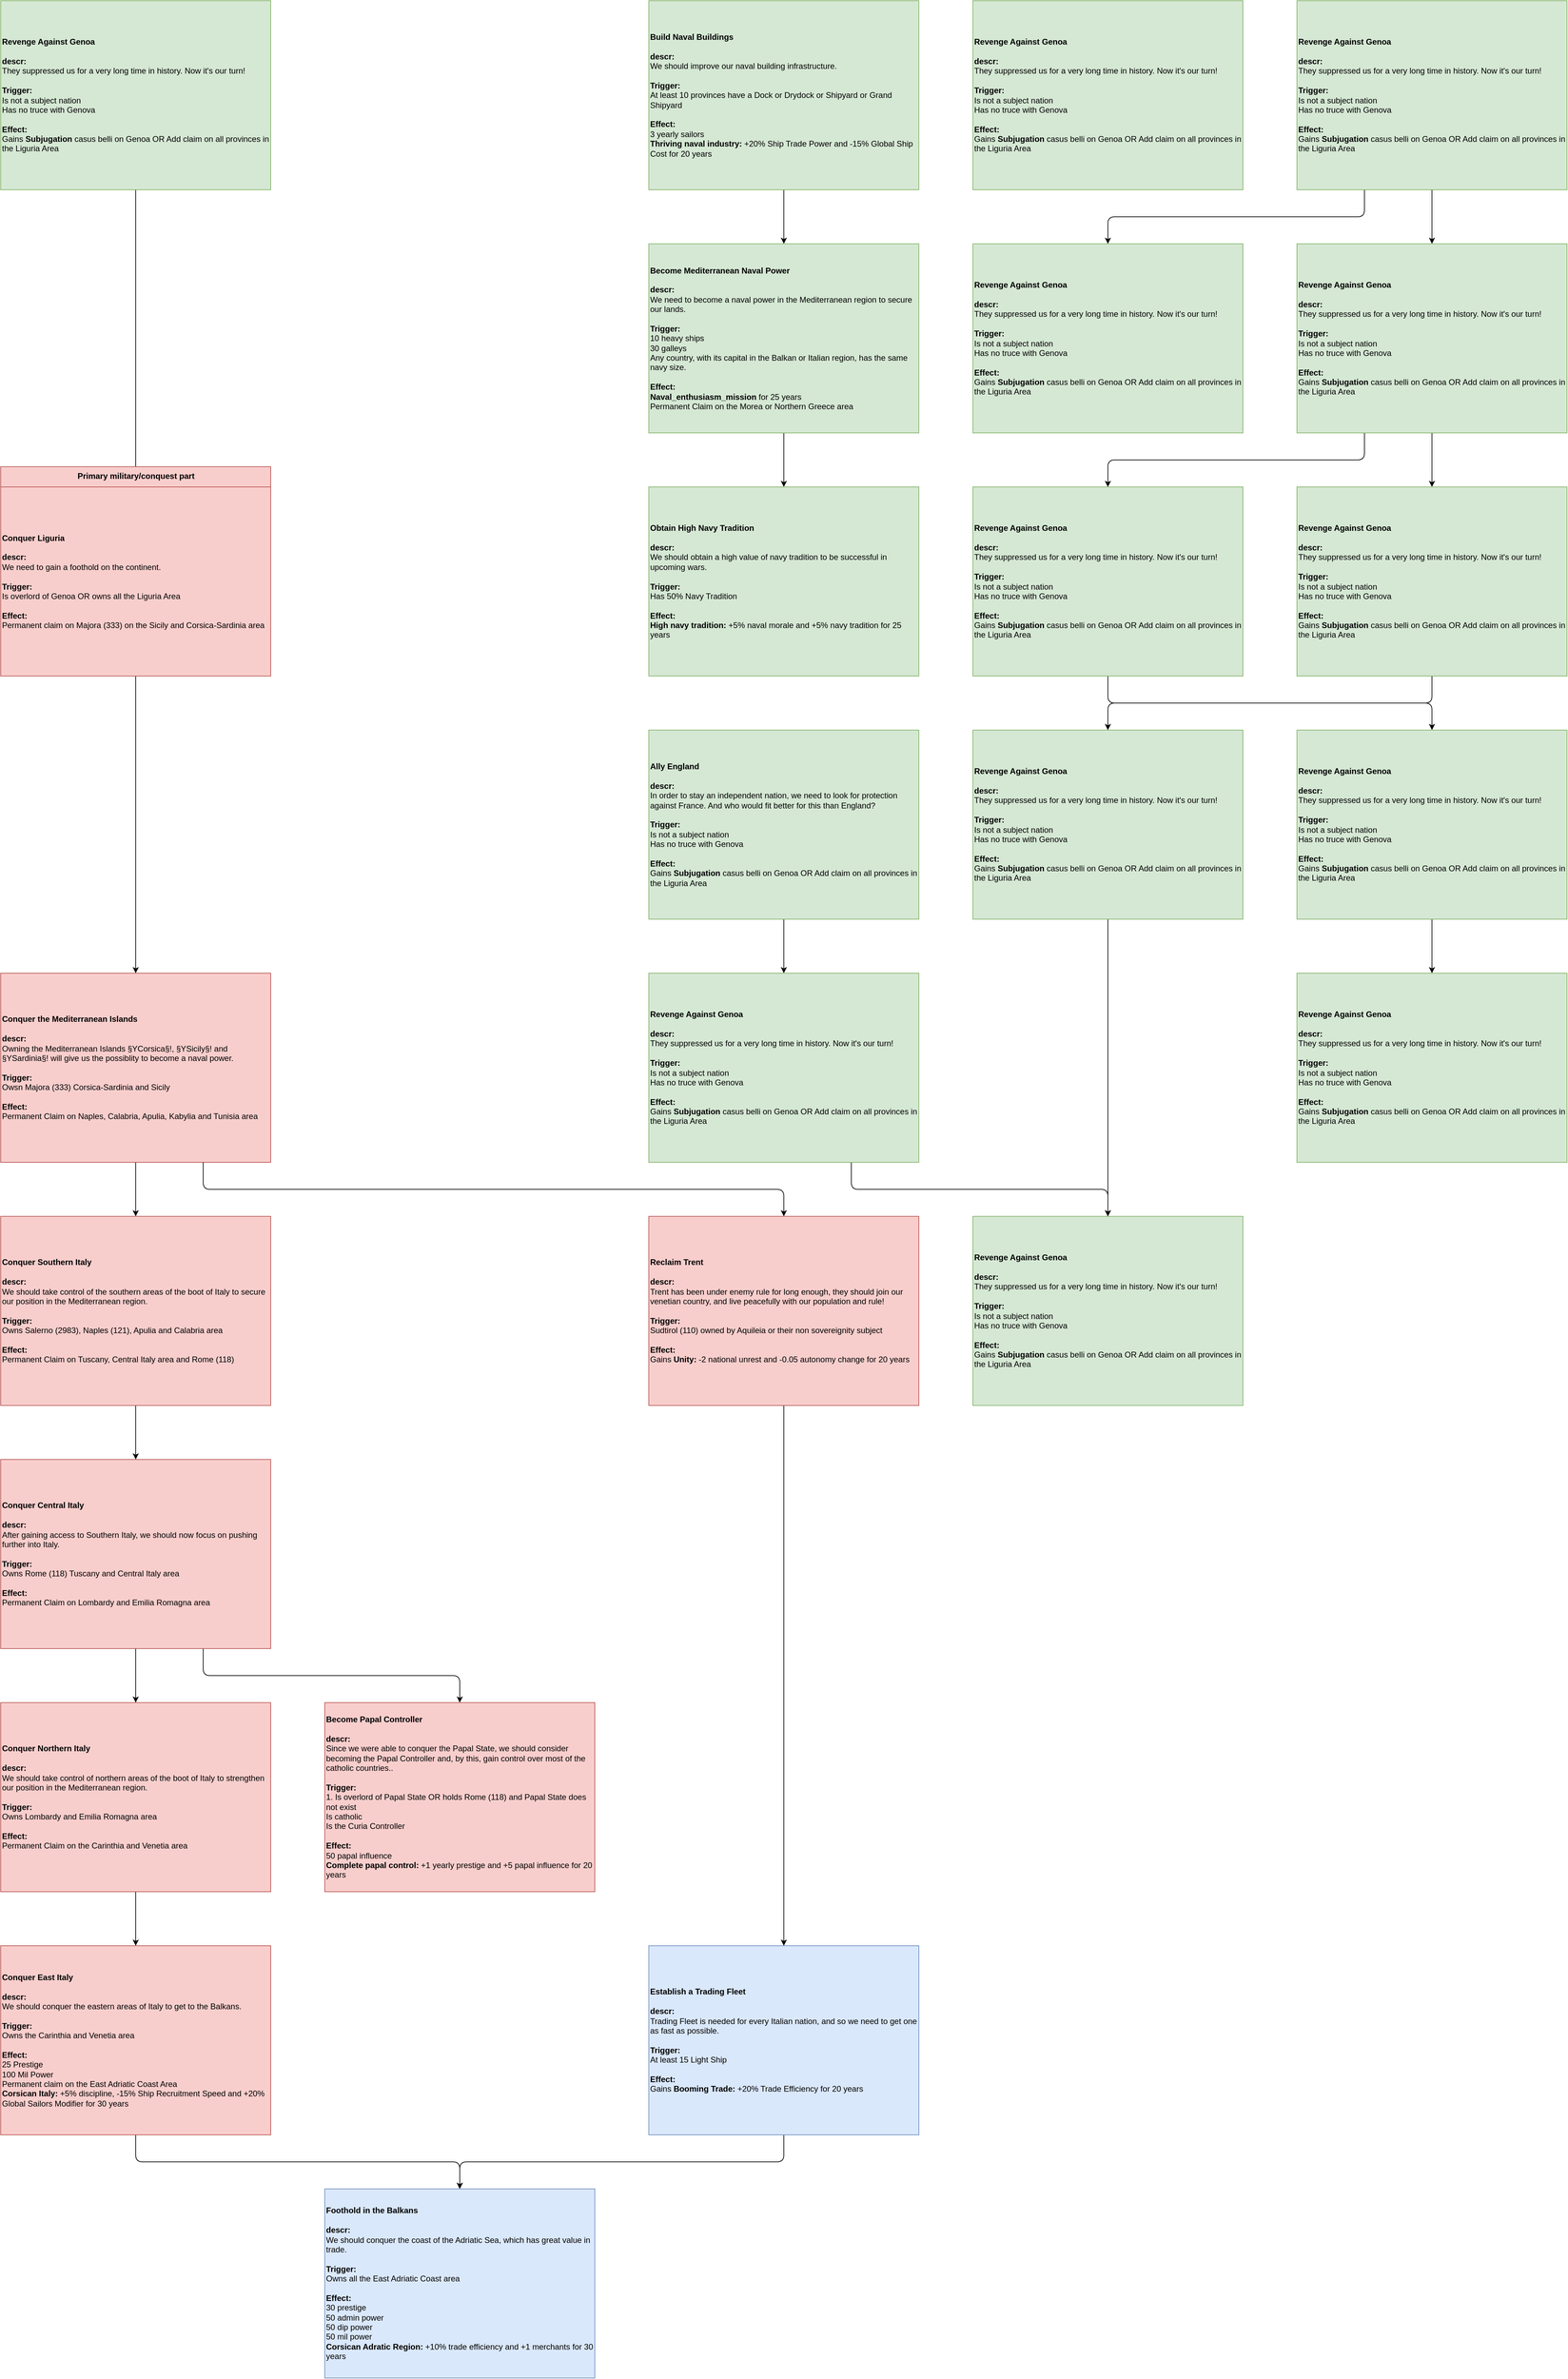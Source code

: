 <mxfile version="12.4.2" type="device" pages="1"><diagram id="JSD4XVhqdjZ0qdAwJBC-" name="Missions"><mxGraphModel dx="489" dy="823" grid="1" gridSize="10" guides="1" tooltips="1" connect="1" arrows="1" fold="1" page="1" pageScale="1" pageWidth="850" pageHeight="1100" math="0" shadow="0"><root><mxCell id="0"/><mxCell id="1" value="Main" style="" parent="0"/><mxCell id="Y26h0f_wuVTDSehm1rrH-75" value="" style="edgeStyle=orthogonalEdgeStyle;rounded=0;orthogonalLoop=1;jettySize=auto;html=1;" parent="1" edge="1"><mxGeometry relative="1" as="geometry"><mxPoint x="1340" y="1680.071" as="sourcePoint"/></mxGeometry></mxCell><mxCell id="Y26h0f_wuVTDSehm1rrH-77" style="edgeStyle=orthogonalEdgeStyle;rounded=0;orthogonalLoop=1;jettySize=auto;html=1;" parent="1" edge="1"><mxGeometry relative="1" as="geometry"><Array as="points"><mxPoint x="1340" y="1720"/><mxPoint x="900" y="1720"/></Array><mxPoint x="1342.857" y="1680.071" as="sourcePoint"/></mxGeometry></mxCell><mxCell id="Y26h0f_wuVTDSehm1rrH-79" style="edgeStyle=orthogonalEdgeStyle;rounded=0;orthogonalLoop=1;jettySize=auto;html=1;" parent="1" edge="1"><mxGeometry relative="1" as="geometry"><Array as="points"><mxPoint x="1340" y="1720"/><mxPoint x="460" y="1720"/></Array><mxPoint x="1342.857" y="1680.071" as="sourcePoint"/></mxGeometry></mxCell><mxCell id="Y26h0f_wuVTDSehm1rrH-83" style="edgeStyle=orthogonalEdgeStyle;rounded=0;orthogonalLoop=1;jettySize=auto;html=1;" parent="1" edge="1"><mxGeometry relative="1" as="geometry"><Array as="points"><mxPoint x="1340" y="2120"/><mxPoint x="900" y="2120"/></Array><mxPoint x="1342.857" y="2080.071" as="sourcePoint"/></mxGeometry></mxCell><mxCell id="nFvyw8W6G4WH3exH9ZXI-3" value="" style="edgeStyle=orthogonalEdgeStyle;rounded=1;orthogonalLoop=1;jettySize=auto;html=1;" edge="1" parent="1" source="B0rpLfULLucIOQTWDKYv-7" target="nFvyw8W6G4WH3exH9ZXI-4"><mxGeometry relative="1" as="geometry"><mxPoint x="200" y="360" as="targetPoint"/></mxGeometry></mxCell><mxCell id="B0rpLfULLucIOQTWDKYv-7" value="&lt;div align=&quot;left&quot;&gt;&lt;b&gt;Revenge Against Genoa&lt;/b&gt;&lt;br style=&quot;font-size: 12px&quot;&gt;&lt;br style=&quot;font-size: 12px&quot;&gt;&lt;b style=&quot;font-size: 12px&quot;&gt;descr:&lt;/b&gt;&amp;nbsp;&lt;div align=&quot;left&quot; style=&quot;font-size: 12px&quot;&gt;They suppressed us for a very long time in history. Now it's our turn!&lt;/div&gt;&lt;div align=&quot;left&quot; style=&quot;font-size: 12px&quot;&gt;&lt;br style=&quot;font-size: 12px&quot;&gt;&lt;/div&gt;&lt;div align=&quot;left&quot; style=&quot;font-size: 12px&quot;&gt;&lt;b style=&quot;font-size: 12px&quot;&gt;Trigger:&lt;/b&gt;&lt;/div&gt;&lt;div align=&quot;left&quot; style=&quot;font-size: 12px&quot;&gt;Is not a subject nation&lt;/div&gt;&lt;div align=&quot;left&quot; style=&quot;font-size: 12px&quot;&gt;Has no truce with Genova&lt;/div&gt;&lt;div align=&quot;left&quot; style=&quot;font-size: 12px&quot;&gt;&lt;br style=&quot;font-size: 12px&quot;&gt;&lt;/div&gt;&lt;div align=&quot;left&quot; style=&quot;font-size: 12px&quot;&gt;&lt;b style=&quot;font-size: 12px&quot;&gt;Effect:&lt;/b&gt;&lt;/div&gt;&lt;div align=&quot;left&quot; style=&quot;font-size: 12px&quot;&gt;Gains&amp;nbsp;&lt;b&gt;Subjugation&lt;/b&gt;&amp;nbsp;casus belli&amp;nbsp;on Genoa OR Add claim on all provinces in the Liguria Area&lt;/div&gt;&lt;/div&gt;" style="rounded=0;whiteSpace=wrap;html=1;align=left;fillColor=#d5e8d4;strokeColor=#82b366;fontSize=12;fontFamily=Helvetica;" parent="1" vertex="1"><mxGeometry width="400" height="280" as="geometry"/></mxCell><mxCell id="qNUFCLGretkbE2oTUCdQ-11" value="" style="edgeStyle=orthogonalEdgeStyle;rounded=1;orthogonalLoop=1;jettySize=auto;html=1;" edge="1" parent="1" source="qNUFCLGretkbE2oTUCdQ-8" target="qNUFCLGretkbE2oTUCdQ-10"><mxGeometry relative="1" as="geometry"/></mxCell><mxCell id="qNUFCLGretkbE2oTUCdQ-8" value="&lt;div align=&quot;left&quot;&gt;&lt;b&gt;Build Naval Buildings&lt;/b&gt;&lt;br style=&quot;font-size: 12px&quot;&gt;&lt;br style=&quot;font-size: 12px&quot;&gt;&lt;b style=&quot;font-size: 12px&quot;&gt;descr:&lt;/b&gt;&amp;nbsp;&lt;div align=&quot;left&quot;&gt;We should improve our naval building infrastructure.&lt;br&gt;&lt;/div&gt;&lt;div align=&quot;left&quot;&gt;&lt;br&gt;&lt;/div&gt;&lt;div align=&quot;left&quot; style=&quot;font-size: 12px&quot;&gt;&lt;b style=&quot;font-size: 12px&quot;&gt;Trigger:&lt;/b&gt;&lt;/div&gt;&lt;div align=&quot;left&quot; style=&quot;font-size: 12px&quot;&gt;At least 10 provinces have a Dock or Drydock or Shipyard or Grand Shipyard&lt;/div&gt;&lt;div align=&quot;left&quot; style=&quot;font-size: 12px&quot;&gt;&lt;br&gt;&lt;/div&gt;&lt;div align=&quot;left&quot; style=&quot;font-size: 12px&quot;&gt;&lt;b style=&quot;font-size: 12px&quot;&gt;Effect:&lt;/b&gt;&lt;/div&gt;&lt;div align=&quot;left&quot; style=&quot;font-size: 12px&quot;&gt;3 yearly sailors&lt;/div&gt;&lt;div align=&quot;left&quot;&gt;&lt;b&gt;Thriving naval industry:&lt;/b&gt;&amp;nbsp;+20% Ship Trade Power and -15% Global Ship Cost for 20 years&lt;br&gt;&lt;/div&gt;&lt;/div&gt;" style="rounded=0;whiteSpace=wrap;html=1;align=left;fillColor=#d5e8d4;strokeColor=#82b366;fontSize=12;fontFamily=Helvetica;" vertex="1" parent="1"><mxGeometry x="960" width="400" height="280" as="geometry"/></mxCell><mxCell id="qNUFCLGretkbE2oTUCdQ-13" value="" style="edgeStyle=orthogonalEdgeStyle;rounded=1;orthogonalLoop=1;jettySize=auto;html=1;" edge="1" parent="1" source="qNUFCLGretkbE2oTUCdQ-10" target="qNUFCLGretkbE2oTUCdQ-12"><mxGeometry relative="1" as="geometry"/></mxCell><mxCell id="qNUFCLGretkbE2oTUCdQ-10" value="&lt;div align=&quot;left&quot;&gt;&lt;b&gt;Become Mediterranean Naval Power&lt;/b&gt;&lt;br style=&quot;font-size: 12px&quot;&gt;&lt;br style=&quot;font-size: 12px&quot;&gt;&lt;b style=&quot;font-size: 12px&quot;&gt;descr:&lt;/b&gt;&amp;nbsp;&lt;div align=&quot;left&quot;&gt;We need to become a naval power in the Mediterranean region to secure our lands.&lt;br&gt;&lt;/div&gt;&lt;div align=&quot;left&quot;&gt;&lt;br&gt;&lt;/div&gt;&lt;div align=&quot;left&quot; style=&quot;font-size: 12px&quot;&gt;&lt;b style=&quot;font-size: 12px&quot;&gt;Trigger:&lt;/b&gt;&lt;/div&gt;&lt;div align=&quot;left&quot; style=&quot;font-size: 12px&quot;&gt;10 heavy ships&lt;/div&gt;&lt;div align=&quot;left&quot; style=&quot;font-size: 12px&quot;&gt;30 galleys&lt;/div&gt;&lt;div align=&quot;left&quot; style=&quot;font-size: 12px&quot;&gt;Any country, with its capital in the Balkan or Italian region, has the same navy size.&lt;/div&gt;&lt;div align=&quot;left&quot; style=&quot;font-size: 12px&quot;&gt;&lt;br&gt;&lt;/div&gt;&lt;div align=&quot;left&quot; style=&quot;font-size: 12px&quot;&gt;&lt;b style=&quot;font-size: 12px&quot;&gt;Effect:&lt;/b&gt;&lt;/div&gt;&lt;div align=&quot;left&quot;&gt;&lt;b&gt;Naval_enthusiasm_mission&amp;nbsp;&lt;/b&gt;for 25 years&lt;/div&gt;&lt;div align=&quot;left&quot;&gt;Permanent Claim on the Morea or Northern Greece area&lt;/div&gt;&lt;/div&gt;" style="rounded=0;whiteSpace=wrap;html=1;align=left;fillColor=#d5e8d4;strokeColor=#82b366;fontSize=12;fontFamily=Helvetica;" vertex="1" parent="1"><mxGeometry x="960" y="360" width="400" height="280" as="geometry"/></mxCell><mxCell id="qNUFCLGretkbE2oTUCdQ-12" value="&lt;div align=&quot;left&quot;&gt;&lt;b&gt;Obtain High Navy Tradition&lt;/b&gt;&lt;br style=&quot;font-size: 12px&quot;&gt;&lt;br style=&quot;font-size: 12px&quot;&gt;&lt;b style=&quot;font-size: 12px&quot;&gt;descr:&lt;/b&gt;&amp;nbsp;&lt;div align=&quot;left&quot;&gt;We should obtain a high value of navy tradition to be successful in upcoming wars.&lt;br&gt;&lt;/div&gt;&lt;div align=&quot;left&quot;&gt;&lt;br&gt;&lt;/div&gt;&lt;div align=&quot;left&quot; style=&quot;font-size: 12px&quot;&gt;&lt;b style=&quot;font-size: 12px&quot;&gt;Trigger:&lt;/b&gt;&lt;/div&gt;&lt;div align=&quot;left&quot; style=&quot;font-size: 12px&quot;&gt;Has 50% Navy Tradition&lt;/div&gt;&lt;div align=&quot;left&quot; style=&quot;font-size: 12px&quot;&gt;&lt;br style=&quot;font-size: 12px&quot;&gt;&lt;/div&gt;&lt;div align=&quot;left&quot; style=&quot;font-size: 12px&quot;&gt;&lt;b style=&quot;font-size: 12px&quot;&gt;Effect:&lt;/b&gt;&lt;/div&gt;&lt;div align=&quot;left&quot;&gt;&lt;b&gt;High navy tradition:&lt;/b&gt;&amp;nbsp;+5% naval morale and +5% navy tradition for 25 years&lt;br&gt;&lt;/div&gt;&lt;/div&gt;" style="rounded=0;whiteSpace=wrap;html=1;align=left;fillColor=#d5e8d4;strokeColor=#82b366;fontSize=12;fontFamily=Helvetica;" vertex="1" parent="1"><mxGeometry x="960" y="720" width="400" height="280" as="geometry"/></mxCell><mxCell id="qNUFCLGretkbE2oTUCdQ-17" value="" style="edgeStyle=orthogonalEdgeStyle;rounded=1;orthogonalLoop=1;jettySize=auto;html=1;" edge="1" parent="1" source="qNUFCLGretkbE2oTUCdQ-14" target="qNUFCLGretkbE2oTUCdQ-16"><mxGeometry relative="1" as="geometry"/></mxCell><mxCell id="qNUFCLGretkbE2oTUCdQ-14" value="&lt;div align=&quot;left&quot;&gt;&lt;b&gt;Ally England&lt;/b&gt;&lt;br style=&quot;font-size: 12px&quot;&gt;&lt;br style=&quot;font-size: 12px&quot;&gt;&lt;b style=&quot;font-size: 12px&quot;&gt;descr:&lt;/b&gt;&amp;nbsp;&lt;div align=&quot;left&quot;&gt;In order to stay an independent nation, we need to look for protection against France. And who would fit better for this than England?&lt;br&gt;&lt;/div&gt;&lt;div align=&quot;left&quot;&gt;&lt;br&gt;&lt;/div&gt;&lt;div align=&quot;left&quot; style=&quot;font-size: 12px&quot;&gt;&lt;b style=&quot;font-size: 12px&quot;&gt;Trigger:&lt;/b&gt;&lt;/div&gt;&lt;div align=&quot;left&quot; style=&quot;font-size: 12px&quot;&gt;Is not a subject nation&lt;/div&gt;&lt;div align=&quot;left&quot; style=&quot;font-size: 12px&quot;&gt;Has no truce with Genova&lt;/div&gt;&lt;div align=&quot;left&quot; style=&quot;font-size: 12px&quot;&gt;&lt;br style=&quot;font-size: 12px&quot;&gt;&lt;/div&gt;&lt;div align=&quot;left&quot; style=&quot;font-size: 12px&quot;&gt;&lt;b style=&quot;font-size: 12px&quot;&gt;Effect:&lt;/b&gt;&lt;/div&gt;&lt;div align=&quot;left&quot; style=&quot;font-size: 12px&quot;&gt;Gains&amp;nbsp;&lt;b&gt;Subjugation&lt;/b&gt;&amp;nbsp;casus belli&amp;nbsp;on Genoa OR Add claim on all provinces in the Liguria Area&lt;/div&gt;&lt;/div&gt;" style="rounded=0;whiteSpace=wrap;html=1;align=left;fillColor=#d5e8d4;strokeColor=#82b366;fontSize=12;fontFamily=Helvetica;" vertex="1" parent="1"><mxGeometry x="960" y="1080" width="400" height="280" as="geometry"/></mxCell><mxCell id="qNUFCLGretkbE2oTUCdQ-19" value="" style="edgeStyle=orthogonalEdgeStyle;rounded=1;orthogonalLoop=1;jettySize=auto;html=1;exitX=0.75;exitY=1;exitDx=0;exitDy=0;" edge="1" parent="1" source="qNUFCLGretkbE2oTUCdQ-16" target="qNUFCLGretkbE2oTUCdQ-18"><mxGeometry relative="1" as="geometry"/></mxCell><mxCell id="qNUFCLGretkbE2oTUCdQ-16" value="&lt;div align=&quot;left&quot;&gt;&lt;b&gt;Revenge Against Genoa&lt;/b&gt;&lt;br style=&quot;font-size: 12px&quot;&gt;&lt;br style=&quot;font-size: 12px&quot;&gt;&lt;b style=&quot;font-size: 12px&quot;&gt;descr:&lt;/b&gt;&amp;nbsp;&lt;div align=&quot;left&quot; style=&quot;font-size: 12px&quot;&gt;They suppressed us for a very long time in history. Now it's our turn!&lt;/div&gt;&lt;div align=&quot;left&quot; style=&quot;font-size: 12px&quot;&gt;&lt;br style=&quot;font-size: 12px&quot;&gt;&lt;/div&gt;&lt;div align=&quot;left&quot; style=&quot;font-size: 12px&quot;&gt;&lt;b style=&quot;font-size: 12px&quot;&gt;Trigger:&lt;/b&gt;&lt;/div&gt;&lt;div align=&quot;left&quot; style=&quot;font-size: 12px&quot;&gt;Is not a subject nation&lt;/div&gt;&lt;div align=&quot;left&quot; style=&quot;font-size: 12px&quot;&gt;Has no truce with Genova&lt;/div&gt;&lt;div align=&quot;left&quot; style=&quot;font-size: 12px&quot;&gt;&lt;br style=&quot;font-size: 12px&quot;&gt;&lt;/div&gt;&lt;div align=&quot;left&quot; style=&quot;font-size: 12px&quot;&gt;&lt;b style=&quot;font-size: 12px&quot;&gt;Effect:&lt;/b&gt;&lt;/div&gt;&lt;div align=&quot;left&quot; style=&quot;font-size: 12px&quot;&gt;Gains&amp;nbsp;&lt;b&gt;Subjugation&lt;/b&gt;&amp;nbsp;casus belli&amp;nbsp;on Genoa OR Add claim on all provinces in the Liguria Area&lt;/div&gt;&lt;/div&gt;" style="rounded=0;whiteSpace=wrap;html=1;align=left;fillColor=#d5e8d4;strokeColor=#82b366;fontSize=12;fontFamily=Helvetica;" vertex="1" parent="1"><mxGeometry x="960" y="1440" width="400" height="280" as="geometry"/></mxCell><mxCell id="qNUFCLGretkbE2oTUCdQ-18" value="&lt;div align=&quot;left&quot;&gt;&lt;b&gt;Revenge Against Genoa&lt;/b&gt;&lt;br style=&quot;font-size: 12px&quot;&gt;&lt;br style=&quot;font-size: 12px&quot;&gt;&lt;b style=&quot;font-size: 12px&quot;&gt;descr:&lt;/b&gt;&amp;nbsp;&lt;div align=&quot;left&quot; style=&quot;font-size: 12px&quot;&gt;They suppressed us for a very long time in history. Now it's our turn!&lt;/div&gt;&lt;div align=&quot;left&quot; style=&quot;font-size: 12px&quot;&gt;&lt;br style=&quot;font-size: 12px&quot;&gt;&lt;/div&gt;&lt;div align=&quot;left&quot; style=&quot;font-size: 12px&quot;&gt;&lt;b style=&quot;font-size: 12px&quot;&gt;Trigger:&lt;/b&gt;&lt;/div&gt;&lt;div align=&quot;left&quot; style=&quot;font-size: 12px&quot;&gt;Is not a subject nation&lt;/div&gt;&lt;div align=&quot;left&quot; style=&quot;font-size: 12px&quot;&gt;Has no truce with Genova&lt;/div&gt;&lt;div align=&quot;left&quot; style=&quot;font-size: 12px&quot;&gt;&lt;br style=&quot;font-size: 12px&quot;&gt;&lt;/div&gt;&lt;div align=&quot;left&quot; style=&quot;font-size: 12px&quot;&gt;&lt;b style=&quot;font-size: 12px&quot;&gt;Effect:&lt;/b&gt;&lt;/div&gt;&lt;div align=&quot;left&quot; style=&quot;font-size: 12px&quot;&gt;Gains&amp;nbsp;&lt;b&gt;Subjugation&lt;/b&gt;&amp;nbsp;casus belli&amp;nbsp;on Genoa OR Add claim on all provinces in the Liguria Area&lt;/div&gt;&lt;/div&gt;" style="rounded=0;whiteSpace=wrap;html=1;align=left;fillColor=#d5e8d4;strokeColor=#82b366;fontSize=12;fontFamily=Helvetica;" vertex="1" parent="1"><mxGeometry x="1440" y="1800" width="400" height="280" as="geometry"/></mxCell><mxCell id="qNUFCLGretkbE2oTUCdQ-2" style="edgeStyle=orthogonalEdgeStyle;rounded=1;orthogonalLoop=1;jettySize=auto;html=1;" edge="1" parent="1" source="nFvyw8W6G4WH3exH9ZXI-4" target="nFvyw8W6G4WH3exH9ZXI-9"><mxGeometry relative="1" as="geometry"/></mxCell><mxCell id="nFvyw8W6G4WH3exH9ZXI-4" value="&lt;div align=&quot;left&quot;&gt;&lt;b&gt;Conquer Liguria&lt;/b&gt;&lt;br style=&quot;font-size: 12px&quot;&gt;&lt;br style=&quot;font-size: 12px&quot;&gt;&lt;b style=&quot;font-size: 12px&quot;&gt;descr:&lt;/b&gt;&amp;nbsp;&lt;div align=&quot;left&quot; style=&quot;font-size: 12px&quot;&gt;We need to gain a foothold on the continent.&lt;/div&gt;&lt;div align=&quot;left&quot; style=&quot;font-size: 12px&quot;&gt;&lt;br style=&quot;font-size: 12px&quot;&gt;&lt;/div&gt;&lt;div align=&quot;left&quot; style=&quot;font-size: 12px&quot;&gt;&lt;b style=&quot;font-size: 12px&quot;&gt;Trigger:&lt;/b&gt;&lt;/div&gt;&lt;div align=&quot;left&quot; style=&quot;font-size: 12px&quot;&gt;Is overlord of Genoa OR owns all the Liguria Area&lt;/div&gt;&lt;div align=&quot;left&quot; style=&quot;font-size: 12px&quot;&gt;&lt;br style=&quot;font-size: 12px&quot;&gt;&lt;/div&gt;&lt;div align=&quot;left&quot; style=&quot;font-size: 12px&quot;&gt;&lt;b style=&quot;font-size: 12px&quot;&gt;Effect:&lt;/b&gt;&lt;/div&gt;&lt;div align=&quot;left&quot;&gt;Permanent claim on Majora (333) on the Sicily and Corsica-Sardinia area&lt;/div&gt;&lt;/div&gt;" style="rounded=0;whiteSpace=wrap;html=1;align=left;fillColor=#f8cecc;strokeColor=#b85450;fontSize=12;fontFamily=Helvetica;" vertex="1" parent="1"><mxGeometry y="720" width="400" height="280" as="geometry"/></mxCell><mxCell id="nFvyw8W6G4WH3exH9ZXI-12" value="" style="edgeStyle=orthogonalEdgeStyle;rounded=1;orthogonalLoop=1;jettySize=auto;html=1;" edge="1" parent="1" source="nFvyw8W6G4WH3exH9ZXI-9" target="nFvyw8W6G4WH3exH9ZXI-11"><mxGeometry relative="1" as="geometry"/></mxCell><mxCell id="nFvyw8W6G4WH3exH9ZXI-9" value="&lt;div align=&quot;left&quot;&gt;&lt;b&gt;Conquer the Mediterranean Islands&lt;/b&gt;&lt;br style=&quot;font-size: 12px&quot;&gt;&lt;br style=&quot;font-size: 12px&quot;&gt;&lt;b style=&quot;font-size: 12px&quot;&gt;descr:&lt;/b&gt;&amp;nbsp;&lt;div align=&quot;left&quot;&gt;Owning the Mediterranean Islands §YCorsica§!, §YSicily§! and §YSardinia§! will give us the possiblity to become a naval power.&lt;br&gt;&lt;/div&gt;&lt;div align=&quot;left&quot;&gt;&lt;br&gt;&lt;/div&gt;&lt;div align=&quot;left&quot; style=&quot;font-size: 12px&quot;&gt;&lt;b style=&quot;font-size: 12px&quot;&gt;Trigger:&lt;/b&gt;&lt;/div&gt;&lt;div align=&quot;left&quot; style=&quot;font-size: 12px&quot;&gt;Owsn Majora (333) Corsica-Sardinia and Sicily&lt;/div&gt;&lt;div align=&quot;left&quot; style=&quot;font-size: 12px&quot;&gt;&lt;br style=&quot;font-size: 12px&quot;&gt;&lt;/div&gt;&lt;div align=&quot;left&quot; style=&quot;font-size: 12px&quot;&gt;&lt;b style=&quot;font-size: 12px&quot;&gt;Effect:&lt;/b&gt;&lt;/div&gt;&lt;div align=&quot;left&quot;&gt;Permanent Claim on Naples, Calabria, Apulia, Kabylia and Tunisia area&lt;/div&gt;&lt;/div&gt;" style="rounded=0;whiteSpace=wrap;html=1;align=left;fillColor=#f8cecc;strokeColor=#b85450;fontSize=12;fontFamily=Helvetica;" vertex="1" parent="1"><mxGeometry y="1440" width="400" height="280" as="geometry"/></mxCell><mxCell id="nFvyw8W6G4WH3exH9ZXI-23" value="" style="edgeStyle=orthogonalEdgeStyle;rounded=1;orthogonalLoop=1;jettySize=auto;html=1;" edge="1" parent="1" source="nFvyw8W6G4WH3exH9ZXI-11" target="nFvyw8W6G4WH3exH9ZXI-22"><mxGeometry relative="1" as="geometry"/></mxCell><mxCell id="nFvyw8W6G4WH3exH9ZXI-11" value="&lt;div align=&quot;left&quot;&gt;&lt;b&gt;Conquer Southern Italy&lt;/b&gt;&lt;br style=&quot;font-size: 12px&quot;&gt;&lt;br style=&quot;font-size: 12px&quot;&gt;&lt;b style=&quot;font-size: 12px&quot;&gt;descr:&lt;/b&gt;&amp;nbsp;&lt;div align=&quot;left&quot; style=&quot;font-size: 12px&quot;&gt;We should take control of the southern areas of the boot of Italy to secure our position in the Mediterranean region.&lt;/div&gt;&lt;div align=&quot;left&quot; style=&quot;font-size: 12px&quot;&gt;&lt;br style=&quot;font-size: 12px&quot;&gt;&lt;/div&gt;&lt;div align=&quot;left&quot; style=&quot;font-size: 12px&quot;&gt;&lt;b style=&quot;font-size: 12px&quot;&gt;Trigger:&lt;/b&gt;&lt;/div&gt;&lt;div align=&quot;left&quot; style=&quot;font-size: 12px&quot;&gt;Owns Salerno (2983), Naples (121), Apulia and Calabria area&lt;/div&gt;&lt;div align=&quot;left&quot; style=&quot;font-size: 12px&quot;&gt;&lt;br style=&quot;font-size: 12px&quot;&gt;&lt;/div&gt;&lt;div align=&quot;left&quot; style=&quot;font-size: 12px&quot;&gt;&lt;b style=&quot;font-size: 12px&quot;&gt;Effect:&lt;/b&gt;&lt;/div&gt;&lt;div align=&quot;left&quot;&gt;Permanent Claim on Tuscany, Central Italy area and Rome (118)&lt;/div&gt;&lt;/div&gt;" style="rounded=0;whiteSpace=wrap;html=1;align=left;fillColor=#f8cecc;strokeColor=#b85450;fontSize=12;fontFamily=Helvetica;" vertex="1" parent="1"><mxGeometry y="1800" width="400" height="280" as="geometry"/></mxCell><mxCell id="nFvyw8W6G4WH3exH9ZXI-25" value="" style="edgeStyle=orthogonalEdgeStyle;rounded=1;orthogonalLoop=1;jettySize=auto;html=1;" edge="1" parent="1" source="nFvyw8W6G4WH3exH9ZXI-22" target="nFvyw8W6G4WH3exH9ZXI-24"><mxGeometry relative="1" as="geometry"/></mxCell><mxCell id="qNUFCLGretkbE2oTUCdQ-7" value="" style="edgeStyle=orthogonalEdgeStyle;rounded=1;orthogonalLoop=1;jettySize=auto;html=1;exitX=0.75;exitY=1;exitDx=0;exitDy=0;" edge="1" parent="1" source="nFvyw8W6G4WH3exH9ZXI-22" target="qNUFCLGretkbE2oTUCdQ-6"><mxGeometry relative="1" as="geometry"/></mxCell><mxCell id="nFvyw8W6G4WH3exH9ZXI-22" value="&lt;div align=&quot;left&quot;&gt;&lt;b&gt;Conquer Central Italy&lt;/b&gt;&lt;br style=&quot;font-size: 12px&quot;&gt;&lt;br style=&quot;font-size: 12px&quot;&gt;&lt;b style=&quot;font-size: 12px&quot;&gt;descr:&lt;/b&gt;&amp;nbsp;&lt;div align=&quot;left&quot; style=&quot;font-size: 12px&quot;&gt;After gaining access to Southern Italy, we should now focus on pushing further into Italy.&lt;/div&gt;&lt;div align=&quot;left&quot; style=&quot;font-size: 12px&quot;&gt;&lt;br style=&quot;font-size: 12px&quot;&gt;&lt;/div&gt;&lt;div align=&quot;left&quot; style=&quot;font-size: 12px&quot;&gt;&lt;b style=&quot;font-size: 12px&quot;&gt;Trigger:&lt;/b&gt;&lt;/div&gt;&lt;div align=&quot;left&quot; style=&quot;font-size: 12px&quot;&gt;Owns Rome (118) Tuscany and Central Italy area&lt;/div&gt;&lt;div align=&quot;left&quot; style=&quot;font-size: 12px&quot;&gt;&lt;br style=&quot;font-size: 12px&quot;&gt;&lt;/div&gt;&lt;div align=&quot;left&quot; style=&quot;font-size: 12px&quot;&gt;&lt;b style=&quot;font-size: 12px&quot;&gt;Effect:&lt;/b&gt;&lt;/div&gt;&lt;div align=&quot;left&quot;&gt;Permanent Claim on Lombardy and Emilia Romagna area&lt;/div&gt;&lt;/div&gt;" style="rounded=0;whiteSpace=wrap;html=1;align=left;fillColor=#f8cecc;strokeColor=#b85450;fontSize=12;fontFamily=Helvetica;" vertex="1" parent="1"><mxGeometry y="2160" width="400" height="280" as="geometry"/></mxCell><mxCell id="qNUFCLGretkbE2oTUCdQ-6" value="&lt;div align=&quot;left&quot;&gt;&lt;b&gt;Become Papal Controller&lt;/b&gt;&lt;br style=&quot;font-size: 12px&quot;&gt;&lt;br style=&quot;font-size: 12px&quot;&gt;&lt;b style=&quot;font-size: 12px&quot;&gt;descr:&lt;/b&gt;&amp;nbsp;&lt;div align=&quot;left&quot; style=&quot;font-size: 12px&quot;&gt;Since we were able to conquer the Papal State, we should consider becoming the Papal Controller and, by this, gain control over most of the catholic countries..&lt;/div&gt;&lt;div align=&quot;left&quot; style=&quot;font-size: 12px&quot;&gt;&lt;br style=&quot;font-size: 12px&quot;&gt;&lt;/div&gt;&lt;div align=&quot;left&quot; style=&quot;font-size: 12px&quot;&gt;&lt;b style=&quot;font-size: 12px&quot;&gt;Trigger:&lt;/b&gt;&lt;/div&gt;&lt;div align=&quot;left&quot; style=&quot;font-size: 12px&quot;&gt;1. Is overlord of Papal State OR holds Rome (118) and Papal State does not exist&lt;/div&gt;&lt;div align=&quot;left&quot; style=&quot;font-size: 12px&quot;&gt;Is catholic&lt;/div&gt;&lt;div align=&quot;left&quot; style=&quot;font-size: 12px&quot;&gt;Is the Curia Controller&lt;/div&gt;&lt;div align=&quot;left&quot; style=&quot;font-size: 12px&quot;&gt;&lt;br style=&quot;font-size: 12px&quot;&gt;&lt;/div&gt;&lt;div align=&quot;left&quot; style=&quot;font-size: 12px&quot;&gt;&lt;b style=&quot;font-size: 12px&quot;&gt;Effect:&lt;/b&gt;&lt;/div&gt;&lt;div align=&quot;left&quot;&gt;50 papal influence&lt;/div&gt;&lt;div align=&quot;left&quot;&gt;&lt;b&gt;Complete papal control:&lt;/b&gt;&amp;nbsp;+1 yearly prestige and +5 papal influence for 20 years&lt;br&gt;&lt;/div&gt;&lt;/div&gt;" style="rounded=0;whiteSpace=wrap;html=1;align=left;fillColor=#f8cecc;strokeColor=#b85450;fontSize=12;fontFamily=Helvetica;" vertex="1" parent="1"><mxGeometry x="480" y="2520" width="400" height="280" as="geometry"/></mxCell><mxCell id="qNUFCLGretkbE2oTUCdQ-4" value="" style="edgeStyle=orthogonalEdgeStyle;rounded=1;orthogonalLoop=1;jettySize=auto;html=1;" edge="1" parent="1" source="nFvyw8W6G4WH3exH9ZXI-24" target="qNUFCLGretkbE2oTUCdQ-3"><mxGeometry relative="1" as="geometry"/></mxCell><mxCell id="nFvyw8W6G4WH3exH9ZXI-24" value="&lt;div align=&quot;left&quot;&gt;&lt;b&gt;Conquer Northern Italy&lt;/b&gt;&lt;br style=&quot;font-size: 12px&quot;&gt;&lt;br style=&quot;font-size: 12px&quot;&gt;&lt;b style=&quot;font-size: 12px&quot;&gt;descr:&lt;/b&gt;&amp;nbsp;&lt;div align=&quot;left&quot; style=&quot;font-size: 12px&quot;&gt;We should take control of northern areas of the boot of Italy to strengthen our position in the Mediterranean region.&lt;/div&gt;&lt;div align=&quot;left&quot; style=&quot;font-size: 12px&quot;&gt;&lt;br style=&quot;font-size: 12px&quot;&gt;&lt;/div&gt;&lt;div align=&quot;left&quot; style=&quot;font-size: 12px&quot;&gt;&lt;b style=&quot;font-size: 12px&quot;&gt;Trigger:&lt;/b&gt;&lt;/div&gt;&lt;div align=&quot;left&quot; style=&quot;font-size: 12px&quot;&gt;Owns Lombardy and Emilia Romagna area&lt;/div&gt;&lt;div align=&quot;left&quot; style=&quot;font-size: 12px&quot;&gt;&lt;br style=&quot;font-size: 12px&quot;&gt;&lt;/div&gt;&lt;div align=&quot;left&quot; style=&quot;font-size: 12px&quot;&gt;&lt;b style=&quot;font-size: 12px&quot;&gt;Effect:&lt;/b&gt;&lt;/div&gt;&lt;div align=&quot;left&quot;&gt;Permanent Claim on the Carinthia and Venetia area&lt;/div&gt;&lt;/div&gt;" style="rounded=0;whiteSpace=wrap;html=1;align=left;fillColor=#f8cecc;strokeColor=#b85450;fontSize=12;fontFamily=Helvetica;" vertex="1" parent="1"><mxGeometry y="2520" width="400" height="280" as="geometry"/></mxCell><mxCell id="qNUFCLGretkbE2oTUCdQ-5" style="edgeStyle=orthogonalEdgeStyle;rounded=1;orthogonalLoop=1;jettySize=auto;html=1;exitX=0.5;exitY=1;exitDx=0;exitDy=0;" edge="1" parent="1" source="qNUFCLGretkbE2oTUCdQ-3" target="nFvyw8W6G4WH3exH9ZXI-19"><mxGeometry relative="1" as="geometry"/></mxCell><mxCell id="qNUFCLGretkbE2oTUCdQ-3" value="&lt;div align=&quot;left&quot;&gt;&lt;b&gt;Conquer East Italy&lt;/b&gt;&lt;br style=&quot;font-size: 12px&quot;&gt;&lt;br style=&quot;font-size: 12px&quot;&gt;&lt;b style=&quot;font-size: 12px&quot;&gt;descr:&lt;/b&gt;&amp;nbsp;&lt;div align=&quot;left&quot; style=&quot;font-size: 12px&quot;&gt;We should conquer the eastern areas of Italy to get to the Balkans.&lt;/div&gt;&lt;div align=&quot;left&quot; style=&quot;font-size: 12px&quot;&gt;&lt;br style=&quot;font-size: 12px&quot;&gt;&lt;/div&gt;&lt;div align=&quot;left&quot; style=&quot;font-size: 12px&quot;&gt;&lt;b style=&quot;font-size: 12px&quot;&gt;Trigger:&lt;/b&gt;&lt;/div&gt;&lt;div align=&quot;left&quot; style=&quot;font-size: 12px&quot;&gt;Owns the Carinthia and Venetia area&lt;/div&gt;&lt;div align=&quot;left&quot; style=&quot;font-size: 12px&quot;&gt;&lt;br style=&quot;font-size: 12px&quot;&gt;&lt;/div&gt;&lt;div align=&quot;left&quot; style=&quot;font-size: 12px&quot;&gt;&lt;b style=&quot;font-size: 12px&quot;&gt;Effect:&lt;/b&gt;&lt;/div&gt;&lt;div align=&quot;left&quot;&gt;25 Prestige&lt;/div&gt;&lt;div align=&quot;left&quot;&gt;100 Mil Power&lt;/div&gt;&lt;div align=&quot;left&quot;&gt;Permanent claim on the East Adriatic Coast Area&lt;/div&gt;&lt;div align=&quot;left&quot;&gt;&lt;b&gt;Corsican Italy:&lt;/b&gt;&amp;nbsp;+5% discipline, -15% Ship Recruitment Speed and +20% Global Sailors Modifier for 30 years&lt;/div&gt;&lt;/div&gt;" style="rounded=0;whiteSpace=wrap;html=1;align=left;fillColor=#f8cecc;strokeColor=#b85450;fontSize=12;fontFamily=Helvetica;" vertex="1" parent="1"><mxGeometry y="2880" width="400" height="280" as="geometry"/></mxCell><mxCell id="Y26h0f_wuVTDSehm1rrH-82" style="edgeStyle=orthogonalEdgeStyle;rounded=0;orthogonalLoop=1;jettySize=auto;html=1;" parent="1" edge="1"><mxGeometry relative="1" as="geometry"><mxPoint x="900" y="2080" as="sourcePoint"/></mxGeometry></mxCell><mxCell id="Y26h0f_wuVTDSehm1rrH-81" style="edgeStyle=orthogonalEdgeStyle;rounded=0;orthogonalLoop=1;jettySize=auto;html=1;" parent="1" edge="1"><mxGeometry relative="1" as="geometry"><Array as="points"><mxPoint x="460" y="2120"/><mxPoint x="900" y="2120"/></Array><mxPoint x="457.143" y="2080" as="sourcePoint"/></mxGeometry></mxCell><mxCell id="doVmv96XuNLW7yNiqBIi-128" style="edgeStyle=orthogonalEdgeStyle;rounded=0;orthogonalLoop=1;jettySize=auto;html=1;exitX=0.5;exitY=1;exitDx=0;exitDy=0;entryX=0.5;entryY=0;entryDx=0;entryDy=0;" parent="1" edge="1"><mxGeometry relative="1" as="geometry"><mxPoint x="1778.571" y="1292.714" as="sourcePoint"/></mxGeometry></mxCell><mxCell id="doVmv96XuNLW7yNiqBIi-126" style="edgeStyle=orthogonalEdgeStyle;rounded=0;orthogonalLoop=1;jettySize=auto;html=1;exitX=0.5;exitY=1;exitDx=0;exitDy=0;entryX=0.5;entryY=0;entryDx=0;entryDy=0;" parent="1" edge="1"><mxGeometry relative="1" as="geometry"><mxPoint x="1778.571" y="1657.0" as="sourcePoint"/></mxGeometry></mxCell><mxCell id="nFvyw8W6G4WH3exH9ZXI-15" value="" style="edgeStyle=orthogonalEdgeStyle;rounded=1;orthogonalLoop=1;jettySize=auto;html=1;exitX=0.75;exitY=1;exitDx=0;exitDy=0;" edge="1" parent="1" target="nFvyw8W6G4WH3exH9ZXI-26" source="nFvyw8W6G4WH3exH9ZXI-9"><mxGeometry relative="1" as="geometry"><mxPoint x="1160" y="1720" as="sourcePoint"/><mxPoint x="1200" y="2060" as="targetPoint"/></mxGeometry></mxCell><mxCell id="nFvyw8W6G4WH3exH9ZXI-20" value="" style="edgeStyle=orthogonalEdgeStyle;rounded=1;orthogonalLoop=1;jettySize=auto;html=1;exitX=0.5;exitY=1;exitDx=0;exitDy=0;" edge="1" parent="1" source="nFvyw8W6G4WH3exH9ZXI-27" target="nFvyw8W6G4WH3exH9ZXI-19"><mxGeometry relative="1" as="geometry"><mxPoint x="1159.667" y="2800" as="sourcePoint"/></mxGeometry></mxCell><mxCell id="nFvyw8W6G4WH3exH9ZXI-19" value="&lt;div align=&quot;left&quot;&gt;&lt;b&gt;Foothold in the Balkans&lt;/b&gt;&lt;br style=&quot;font-size: 12px&quot;&gt;&lt;br style=&quot;font-size: 12px&quot;&gt;&lt;b style=&quot;font-size: 12px&quot;&gt;descr:&lt;/b&gt;&amp;nbsp;&lt;div align=&quot;left&quot; style=&quot;font-size: 12px&quot;&gt;We should conquer the coast of the Adriatic Sea, which has great value in trade.&lt;/div&gt;&lt;div align=&quot;left&quot; style=&quot;font-size: 12px&quot;&gt;&lt;br style=&quot;font-size: 12px&quot;&gt;&lt;/div&gt;&lt;div align=&quot;left&quot; style=&quot;font-size: 12px&quot;&gt;&lt;b style=&quot;font-size: 12px&quot;&gt;Trigger:&lt;/b&gt;&lt;/div&gt;&lt;div align=&quot;left&quot; style=&quot;font-size: 12px&quot;&gt;Owns all the East Adriatic Coast area&lt;/div&gt;&lt;div align=&quot;left&quot; style=&quot;font-size: 12px&quot;&gt;&lt;br style=&quot;font-size: 12px&quot;&gt;&lt;/div&gt;&lt;div align=&quot;left&quot; style=&quot;font-size: 12px&quot;&gt;&lt;b style=&quot;font-size: 12px&quot;&gt;Effect:&lt;/b&gt;&lt;/div&gt;&lt;div align=&quot;left&quot;&gt;30 prestige&lt;/div&gt;&lt;div align=&quot;left&quot;&gt;50 admin power&lt;/div&gt;&lt;div align=&quot;left&quot;&gt;50 dip power&lt;/div&gt;&lt;div align=&quot;left&quot;&gt;50 mil power&lt;/div&gt;&lt;div align=&quot;left&quot;&gt;&lt;b&gt;Corsican Adratic Region:&lt;/b&gt; +10% trade efficiency and +1 merchants for 30 years&lt;/div&gt;&lt;/div&gt;" style="rounded=0;whiteSpace=wrap;html=1;align=left;fillColor=#dae8fc;strokeColor=#6c8ebf;fontSize=12;fontFamily=Helvetica;" vertex="1" parent="1"><mxGeometry x="480" y="3240" width="400" height="280" as="geometry"/></mxCell><mxCell id="nFvyw8W6G4WH3exH9ZXI-28" value="" style="edgeStyle=orthogonalEdgeStyle;rounded=1;orthogonalLoop=1;jettySize=auto;html=1;" edge="1" parent="1" source="nFvyw8W6G4WH3exH9ZXI-26" target="nFvyw8W6G4WH3exH9ZXI-27"><mxGeometry relative="1" as="geometry"/></mxCell><mxCell id="nFvyw8W6G4WH3exH9ZXI-26" value="&lt;div align=&quot;left&quot;&gt;&lt;b&gt;Reclaim Trent&lt;/b&gt;&lt;br style=&quot;font-size: 12px&quot;&gt;&lt;br style=&quot;font-size: 12px&quot;&gt;&lt;b style=&quot;font-size: 12px&quot;&gt;descr:&lt;/b&gt;&amp;nbsp;&lt;div align=&quot;left&quot; style=&quot;font-size: 12px&quot;&gt;Trent has been under enemy rule for long enough, they should join our venetian country, and live peacefully with our population and rule!&lt;/div&gt;&lt;div align=&quot;left&quot; style=&quot;font-size: 12px&quot;&gt;&lt;br style=&quot;font-size: 12px&quot;&gt;&lt;/div&gt;&lt;div align=&quot;left&quot; style=&quot;font-size: 12px&quot;&gt;&lt;b style=&quot;font-size: 12px&quot;&gt;Trigger:&lt;/b&gt;&lt;/div&gt;&lt;div align=&quot;left&quot; style=&quot;font-size: 12px&quot;&gt;Sudtirol (110) owned by Aquileia or their non sovereignity subject&lt;/div&gt;&lt;div align=&quot;left&quot; style=&quot;font-size: 12px&quot;&gt;&lt;br style=&quot;font-size: 12px&quot;&gt;&lt;/div&gt;&lt;div align=&quot;left&quot; style=&quot;font-size: 12px&quot;&gt;&lt;b style=&quot;font-size: 12px&quot;&gt;Effect:&lt;/b&gt;&lt;/div&gt;&lt;div align=&quot;left&quot;&gt;&lt;span&gt;Gains &lt;/span&gt;&lt;b&gt;Unity:&lt;/b&gt;&lt;span&gt;&amp;nbsp;-2 national unrest and -0.05 autonomy change for 20 years&lt;/span&gt;&lt;br&gt;&lt;/div&gt;&lt;/div&gt;" style="rounded=0;whiteSpace=wrap;html=1;align=left;fillColor=#f8cecc;strokeColor=#b85450;fontSize=12;fontFamily=Helvetica;" vertex="1" parent="1"><mxGeometry x="960" y="1800" width="400" height="280" as="geometry"/></mxCell><mxCell id="nFvyw8W6G4WH3exH9ZXI-27" value="&lt;div align=&quot;left&quot;&gt;&lt;b&gt;Establish a Trading Fleet&lt;/b&gt;&lt;br style=&quot;font-size: 12px&quot;&gt;&lt;br style=&quot;font-size: 12px&quot;&gt;&lt;b style=&quot;font-size: 12px&quot;&gt;descr:&lt;/b&gt;&amp;nbsp;&lt;div align=&quot;left&quot;&gt;Trading Fleet is needed for every Italian nation, and so we need to get one as fast as possible.&lt;br&gt;&lt;/div&gt;&lt;div align=&quot;left&quot; style=&quot;font-size: 12px&quot;&gt;&lt;br style=&quot;font-size: 12px&quot;&gt;&lt;/div&gt;&lt;div align=&quot;left&quot; style=&quot;font-size: 12px&quot;&gt;&lt;b style=&quot;font-size: 12px&quot;&gt;Trigger:&lt;/b&gt;&lt;/div&gt;&lt;div align=&quot;left&quot; style=&quot;font-size: 12px&quot;&gt;At least 15 Light Ship&lt;/div&gt;&lt;div align=&quot;left&quot; style=&quot;font-size: 12px&quot;&gt;&lt;br style=&quot;font-size: 12px&quot;&gt;&lt;/div&gt;&lt;div align=&quot;left&quot; style=&quot;font-size: 12px&quot;&gt;&lt;b style=&quot;font-size: 12px&quot;&gt;Effect:&lt;/b&gt;&lt;/div&gt;&lt;div align=&quot;left&quot;&gt;&lt;span&gt;Gains&amp;nbsp;&lt;/span&gt;&lt;b&gt;Booming Trade:&lt;/b&gt;&lt;span&gt;&amp;nbsp;+20% Trade Efficiency for 20 years&lt;/span&gt;&lt;br&gt;&lt;/div&gt;&lt;/div&gt;" style="rounded=0;whiteSpace=wrap;html=1;align=left;fillColor=#dae8fc;strokeColor=#6c8ebf;fontSize=12;fontFamily=Helvetica;" vertex="1" parent="1"><mxGeometry x="960" y="2880" width="400" height="280" as="geometry"/></mxCell><mxCell id="qNUFCLGretkbE2oTUCdQ-20" value="&lt;div align=&quot;left&quot;&gt;&lt;b&gt;Revenge Against Genoa&lt;/b&gt;&lt;br style=&quot;font-size: 12px&quot;&gt;&lt;br style=&quot;font-size: 12px&quot;&gt;&lt;b style=&quot;font-size: 12px&quot;&gt;descr:&lt;/b&gt;&amp;nbsp;&lt;div align=&quot;left&quot; style=&quot;font-size: 12px&quot;&gt;They suppressed us for a very long time in history. Now it's our turn!&lt;/div&gt;&lt;div align=&quot;left&quot; style=&quot;font-size: 12px&quot;&gt;&lt;br style=&quot;font-size: 12px&quot;&gt;&lt;/div&gt;&lt;div align=&quot;left&quot; style=&quot;font-size: 12px&quot;&gt;&lt;b style=&quot;font-size: 12px&quot;&gt;Trigger:&lt;/b&gt;&lt;/div&gt;&lt;div align=&quot;left&quot; style=&quot;font-size: 12px&quot;&gt;Is not a subject nation&lt;/div&gt;&lt;div align=&quot;left&quot; style=&quot;font-size: 12px&quot;&gt;Has no truce with Genova&lt;/div&gt;&lt;div align=&quot;left&quot; style=&quot;font-size: 12px&quot;&gt;&lt;br style=&quot;font-size: 12px&quot;&gt;&lt;/div&gt;&lt;div align=&quot;left&quot; style=&quot;font-size: 12px&quot;&gt;&lt;b style=&quot;font-size: 12px&quot;&gt;Effect:&lt;/b&gt;&lt;/div&gt;&lt;div align=&quot;left&quot; style=&quot;font-size: 12px&quot;&gt;Gains&amp;nbsp;&lt;b&gt;Subjugation&lt;/b&gt;&amp;nbsp;casus belli&amp;nbsp;on Genoa OR Add claim on all provinces in the Liguria Area&lt;/div&gt;&lt;/div&gt;" style="rounded=0;whiteSpace=wrap;html=1;align=left;fillColor=#d5e8d4;strokeColor=#82b366;fontSize=12;fontFamily=Helvetica;" vertex="1" parent="1"><mxGeometry x="1440" width="400" height="280" as="geometry"/></mxCell><mxCell id="qNUFCLGretkbE2oTUCdQ-21" value="&lt;div align=&quot;left&quot;&gt;&lt;b&gt;Revenge Against Genoa&lt;/b&gt;&lt;br style=&quot;font-size: 12px&quot;&gt;&lt;br style=&quot;font-size: 12px&quot;&gt;&lt;b style=&quot;font-size: 12px&quot;&gt;descr:&lt;/b&gt;&amp;nbsp;&lt;div align=&quot;left&quot; style=&quot;font-size: 12px&quot;&gt;They suppressed us for a very long time in history. Now it's our turn!&lt;/div&gt;&lt;div align=&quot;left&quot; style=&quot;font-size: 12px&quot;&gt;&lt;br style=&quot;font-size: 12px&quot;&gt;&lt;/div&gt;&lt;div align=&quot;left&quot; style=&quot;font-size: 12px&quot;&gt;&lt;b style=&quot;font-size: 12px&quot;&gt;Trigger:&lt;/b&gt;&lt;/div&gt;&lt;div align=&quot;left&quot; style=&quot;font-size: 12px&quot;&gt;Is not a subject nation&lt;/div&gt;&lt;div align=&quot;left&quot; style=&quot;font-size: 12px&quot;&gt;Has no truce with Genova&lt;/div&gt;&lt;div align=&quot;left&quot; style=&quot;font-size: 12px&quot;&gt;&lt;br style=&quot;font-size: 12px&quot;&gt;&lt;/div&gt;&lt;div align=&quot;left&quot; style=&quot;font-size: 12px&quot;&gt;&lt;b style=&quot;font-size: 12px&quot;&gt;Effect:&lt;/b&gt;&lt;/div&gt;&lt;div align=&quot;left&quot; style=&quot;font-size: 12px&quot;&gt;Gains&amp;nbsp;&lt;b&gt;Subjugation&lt;/b&gt;&amp;nbsp;casus belli&amp;nbsp;on Genoa OR Add claim on all provinces in the Liguria Area&lt;/div&gt;&lt;/div&gt;" style="rounded=0;whiteSpace=wrap;html=1;align=left;fillColor=#d5e8d4;strokeColor=#82b366;fontSize=12;fontFamily=Helvetica;" vertex="1" parent="1"><mxGeometry x="1440" y="360" width="400" height="280" as="geometry"/></mxCell><mxCell id="qNUFCLGretkbE2oTUCdQ-26" value="" style="edgeStyle=orthogonalEdgeStyle;rounded=1;orthogonalLoop=1;jettySize=auto;html=1;exitX=0.5;exitY=1;exitDx=0;exitDy=0;" edge="1" parent="1" source="qNUFCLGretkbE2oTUCdQ-22" target="qNUFCLGretkbE2oTUCdQ-31"><mxGeometry relative="1" as="geometry"/></mxCell><mxCell id="qNUFCLGretkbE2oTUCdQ-22" value="&lt;div align=&quot;left&quot;&gt;&lt;b&gt;Revenge Against Genoa&lt;/b&gt;&lt;br style=&quot;font-size: 12px&quot;&gt;&lt;br style=&quot;font-size: 12px&quot;&gt;&lt;b style=&quot;font-size: 12px&quot;&gt;descr:&lt;/b&gt;&amp;nbsp;&lt;div align=&quot;left&quot; style=&quot;font-size: 12px&quot;&gt;They suppressed us for a very long time in history. Now it's our turn!&lt;/div&gt;&lt;div align=&quot;left&quot; style=&quot;font-size: 12px&quot;&gt;&lt;br style=&quot;font-size: 12px&quot;&gt;&lt;/div&gt;&lt;div align=&quot;left&quot; style=&quot;font-size: 12px&quot;&gt;&lt;b style=&quot;font-size: 12px&quot;&gt;Trigger:&lt;/b&gt;&lt;/div&gt;&lt;div align=&quot;left&quot; style=&quot;font-size: 12px&quot;&gt;Is not a subject nation&lt;/div&gt;&lt;div align=&quot;left&quot; style=&quot;font-size: 12px&quot;&gt;Has no truce with Genova&lt;/div&gt;&lt;div align=&quot;left&quot; style=&quot;font-size: 12px&quot;&gt;&lt;br style=&quot;font-size: 12px&quot;&gt;&lt;/div&gt;&lt;div align=&quot;left&quot; style=&quot;font-size: 12px&quot;&gt;&lt;b style=&quot;font-size: 12px&quot;&gt;Effect:&lt;/b&gt;&lt;/div&gt;&lt;div align=&quot;left&quot; style=&quot;font-size: 12px&quot;&gt;Gains&amp;nbsp;&lt;b&gt;Subjugation&lt;/b&gt;&amp;nbsp;casus belli&amp;nbsp;on Genoa OR Add claim on all provinces in the Liguria Area&lt;/div&gt;&lt;/div&gt;" style="rounded=0;whiteSpace=wrap;html=1;align=left;fillColor=#d5e8d4;strokeColor=#82b366;fontSize=12;fontFamily=Helvetica;" vertex="1" parent="1"><mxGeometry x="1440" y="720" width="400" height="280" as="geometry"/></mxCell><mxCell id="qNUFCLGretkbE2oTUCdQ-27" style="edgeStyle=orthogonalEdgeStyle;rounded=1;orthogonalLoop=1;jettySize=auto;html=1;" edge="1" parent="1" source="qNUFCLGretkbE2oTUCdQ-25" target="qNUFCLGretkbE2oTUCdQ-18"><mxGeometry relative="1" as="geometry"/></mxCell><mxCell id="qNUFCLGretkbE2oTUCdQ-25" value="&lt;div align=&quot;left&quot;&gt;&lt;b&gt;Revenge Against Genoa&lt;/b&gt;&lt;br style=&quot;font-size: 12px&quot;&gt;&lt;br style=&quot;font-size: 12px&quot;&gt;&lt;b style=&quot;font-size: 12px&quot;&gt;descr:&lt;/b&gt;&amp;nbsp;&lt;div align=&quot;left&quot; style=&quot;font-size: 12px&quot;&gt;They suppressed us for a very long time in history. Now it's our turn!&lt;/div&gt;&lt;div align=&quot;left&quot; style=&quot;font-size: 12px&quot;&gt;&lt;br style=&quot;font-size: 12px&quot;&gt;&lt;/div&gt;&lt;div align=&quot;left&quot; style=&quot;font-size: 12px&quot;&gt;&lt;b style=&quot;font-size: 12px&quot;&gt;Trigger:&lt;/b&gt;&lt;/div&gt;&lt;div align=&quot;left&quot; style=&quot;font-size: 12px&quot;&gt;Is not a subject nation&lt;/div&gt;&lt;div align=&quot;left&quot; style=&quot;font-size: 12px&quot;&gt;Has no truce with Genova&lt;/div&gt;&lt;div align=&quot;left&quot; style=&quot;font-size: 12px&quot;&gt;&lt;br style=&quot;font-size: 12px&quot;&gt;&lt;/div&gt;&lt;div align=&quot;left&quot; style=&quot;font-size: 12px&quot;&gt;&lt;b style=&quot;font-size: 12px&quot;&gt;Effect:&lt;/b&gt;&lt;/div&gt;&lt;div align=&quot;left&quot; style=&quot;font-size: 12px&quot;&gt;Gains&amp;nbsp;&lt;b&gt;Subjugation&lt;/b&gt;&amp;nbsp;casus belli&amp;nbsp;on Genoa OR Add claim on all provinces in the Liguria Area&lt;/div&gt;&lt;/div&gt;" style="rounded=0;whiteSpace=wrap;html=1;align=left;fillColor=#d5e8d4;strokeColor=#82b366;fontSize=12;fontFamily=Helvetica;" vertex="1" parent="1"><mxGeometry x="1440" y="1080" width="400" height="280" as="geometry"/></mxCell><mxCell id="qNUFCLGretkbE2oTUCdQ-32" style="edgeStyle=orthogonalEdgeStyle;rounded=1;orthogonalLoop=1;jettySize=auto;html=1;exitX=0.5;exitY=1;exitDx=0;exitDy=0;" edge="1" parent="1" source="qNUFCLGretkbE2oTUCdQ-28" target="qNUFCLGretkbE2oTUCdQ-29"><mxGeometry relative="1" as="geometry"/></mxCell><mxCell id="qNUFCLGretkbE2oTUCdQ-33" style="edgeStyle=orthogonalEdgeStyle;rounded=1;orthogonalLoop=1;jettySize=auto;html=1;exitX=0.25;exitY=1;exitDx=0;exitDy=0;" edge="1" parent="1" source="qNUFCLGretkbE2oTUCdQ-28" target="qNUFCLGretkbE2oTUCdQ-21"><mxGeometry relative="1" as="geometry"/></mxCell><mxCell id="qNUFCLGretkbE2oTUCdQ-28" value="&lt;div align=&quot;left&quot;&gt;&lt;b&gt;Revenge Against Genoa&lt;/b&gt;&lt;br style=&quot;font-size: 12px&quot;&gt;&lt;br style=&quot;font-size: 12px&quot;&gt;&lt;b style=&quot;font-size: 12px&quot;&gt;descr:&lt;/b&gt;&amp;nbsp;&lt;div align=&quot;left&quot; style=&quot;font-size: 12px&quot;&gt;They suppressed us for a very long time in history. Now it's our turn!&lt;/div&gt;&lt;div align=&quot;left&quot; style=&quot;font-size: 12px&quot;&gt;&lt;br style=&quot;font-size: 12px&quot;&gt;&lt;/div&gt;&lt;div align=&quot;left&quot; style=&quot;font-size: 12px&quot;&gt;&lt;b style=&quot;font-size: 12px&quot;&gt;Trigger:&lt;/b&gt;&lt;/div&gt;&lt;div align=&quot;left&quot; style=&quot;font-size: 12px&quot;&gt;Is not a subject nation&lt;/div&gt;&lt;div align=&quot;left&quot; style=&quot;font-size: 12px&quot;&gt;Has no truce with Genova&lt;/div&gt;&lt;div align=&quot;left&quot; style=&quot;font-size: 12px&quot;&gt;&lt;br style=&quot;font-size: 12px&quot;&gt;&lt;/div&gt;&lt;div align=&quot;left&quot; style=&quot;font-size: 12px&quot;&gt;&lt;b style=&quot;font-size: 12px&quot;&gt;Effect:&lt;/b&gt;&lt;/div&gt;&lt;div align=&quot;left&quot; style=&quot;font-size: 12px&quot;&gt;Gains&amp;nbsp;&lt;b&gt;Subjugation&lt;/b&gt;&amp;nbsp;casus belli&amp;nbsp;on Genoa OR Add claim on all provinces in the Liguria Area&lt;/div&gt;&lt;/div&gt;" style="rounded=0;whiteSpace=wrap;html=1;align=left;fillColor=#d5e8d4;strokeColor=#82b366;fontSize=12;fontFamily=Helvetica;" vertex="1" parent="1"><mxGeometry x="1920" width="400" height="280" as="geometry"/></mxCell><mxCell id="qNUFCLGretkbE2oTUCdQ-34" style="edgeStyle=orthogonalEdgeStyle;rounded=1;orthogonalLoop=1;jettySize=auto;html=1;exitX=0.5;exitY=1;exitDx=0;exitDy=0;" edge="1" parent="1" source="qNUFCLGretkbE2oTUCdQ-29" target="qNUFCLGretkbE2oTUCdQ-30"><mxGeometry relative="1" as="geometry"/></mxCell><mxCell id="qNUFCLGretkbE2oTUCdQ-35" style="edgeStyle=orthogonalEdgeStyle;rounded=1;orthogonalLoop=1;jettySize=auto;html=1;exitX=0.25;exitY=1;exitDx=0;exitDy=0;" edge="1" parent="1" source="qNUFCLGretkbE2oTUCdQ-29" target="qNUFCLGretkbE2oTUCdQ-22"><mxGeometry relative="1" as="geometry"/></mxCell><mxCell id="qNUFCLGretkbE2oTUCdQ-29" value="&lt;div align=&quot;left&quot;&gt;&lt;b&gt;Revenge Against Genoa&lt;/b&gt;&lt;br style=&quot;font-size: 12px&quot;&gt;&lt;br style=&quot;font-size: 12px&quot;&gt;&lt;b style=&quot;font-size: 12px&quot;&gt;descr:&lt;/b&gt;&amp;nbsp;&lt;div align=&quot;left&quot; style=&quot;font-size: 12px&quot;&gt;They suppressed us for a very long time in history. Now it's our turn!&lt;/div&gt;&lt;div align=&quot;left&quot; style=&quot;font-size: 12px&quot;&gt;&lt;br style=&quot;font-size: 12px&quot;&gt;&lt;/div&gt;&lt;div align=&quot;left&quot; style=&quot;font-size: 12px&quot;&gt;&lt;b style=&quot;font-size: 12px&quot;&gt;Trigger:&lt;/b&gt;&lt;/div&gt;&lt;div align=&quot;left&quot; style=&quot;font-size: 12px&quot;&gt;Is not a subject nation&lt;/div&gt;&lt;div align=&quot;left&quot; style=&quot;font-size: 12px&quot;&gt;Has no truce with Genova&lt;/div&gt;&lt;div align=&quot;left&quot; style=&quot;font-size: 12px&quot;&gt;&lt;br style=&quot;font-size: 12px&quot;&gt;&lt;/div&gt;&lt;div align=&quot;left&quot; style=&quot;font-size: 12px&quot;&gt;&lt;b style=&quot;font-size: 12px&quot;&gt;Effect:&lt;/b&gt;&lt;/div&gt;&lt;div align=&quot;left&quot; style=&quot;font-size: 12px&quot;&gt;Gains&amp;nbsp;&lt;b&gt;Subjugation&lt;/b&gt;&amp;nbsp;casus belli&amp;nbsp;on Genoa OR Add claim on all provinces in the Liguria Area&lt;/div&gt;&lt;/div&gt;" style="rounded=0;whiteSpace=wrap;html=1;align=left;fillColor=#d5e8d4;strokeColor=#82b366;fontSize=12;fontFamily=Helvetica;" vertex="1" parent="1"><mxGeometry x="1920" y="360" width="400" height="280" as="geometry"/></mxCell><mxCell id="qNUFCLGretkbE2oTUCdQ-36" style="edgeStyle=orthogonalEdgeStyle;rounded=1;orthogonalLoop=1;jettySize=auto;html=1;exitX=0.5;exitY=1;exitDx=0;exitDy=0;" edge="1" parent="1" source="qNUFCLGretkbE2oTUCdQ-30" target="qNUFCLGretkbE2oTUCdQ-25"><mxGeometry relative="1" as="geometry"/></mxCell><mxCell id="qNUFCLGretkbE2oTUCdQ-30" value="&lt;div align=&quot;left&quot;&gt;&lt;b&gt;Revenge Against Genoa&lt;/b&gt;&lt;br style=&quot;font-size: 12px&quot;&gt;&lt;br style=&quot;font-size: 12px&quot;&gt;&lt;b style=&quot;font-size: 12px&quot;&gt;descr:&lt;/b&gt;&amp;nbsp;&lt;div align=&quot;left&quot; style=&quot;font-size: 12px&quot;&gt;They suppressed us for a very long time in history. Now it's our turn!&lt;/div&gt;&lt;div align=&quot;left&quot; style=&quot;font-size: 12px&quot;&gt;&lt;br style=&quot;font-size: 12px&quot;&gt;&lt;/div&gt;&lt;div align=&quot;left&quot; style=&quot;font-size: 12px&quot;&gt;&lt;b style=&quot;font-size: 12px&quot;&gt;Trigger:&lt;/b&gt;&lt;/div&gt;&lt;div align=&quot;left&quot; style=&quot;font-size: 12px&quot;&gt;Is not a subject nation&lt;/div&gt;&lt;div align=&quot;left&quot; style=&quot;font-size: 12px&quot;&gt;Has no truce with Genova&lt;/div&gt;&lt;div align=&quot;left&quot; style=&quot;font-size: 12px&quot;&gt;&lt;br style=&quot;font-size: 12px&quot;&gt;&lt;/div&gt;&lt;div align=&quot;left&quot; style=&quot;font-size: 12px&quot;&gt;&lt;b style=&quot;font-size: 12px&quot;&gt;Effect:&lt;/b&gt;&lt;/div&gt;&lt;div align=&quot;left&quot; style=&quot;font-size: 12px&quot;&gt;Gains&amp;nbsp;&lt;b&gt;Subjugation&lt;/b&gt;&amp;nbsp;casus belli&amp;nbsp;on Genoa OR Add claim on all provinces in the Liguria Area&lt;/div&gt;&lt;/div&gt;" style="rounded=0;whiteSpace=wrap;html=1;align=left;fillColor=#d5e8d4;strokeColor=#82b366;fontSize=12;fontFamily=Helvetica;" vertex="1" parent="1"><mxGeometry x="1920" y="720" width="400" height="280" as="geometry"/></mxCell><mxCell id="qNUFCLGretkbE2oTUCdQ-38" value="" style="edgeStyle=orthogonalEdgeStyle;rounded=1;orthogonalLoop=1;jettySize=auto;html=1;" edge="1" parent="1" source="qNUFCLGretkbE2oTUCdQ-31" target="qNUFCLGretkbE2oTUCdQ-37"><mxGeometry relative="1" as="geometry"/></mxCell><mxCell id="qNUFCLGretkbE2oTUCdQ-31" value="&lt;div align=&quot;left&quot;&gt;&lt;b&gt;Revenge Against Genoa&lt;/b&gt;&lt;br style=&quot;font-size: 12px&quot;&gt;&lt;br style=&quot;font-size: 12px&quot;&gt;&lt;b style=&quot;font-size: 12px&quot;&gt;descr:&lt;/b&gt;&amp;nbsp;&lt;div align=&quot;left&quot; style=&quot;font-size: 12px&quot;&gt;They suppressed us for a very long time in history. Now it's our turn!&lt;/div&gt;&lt;div align=&quot;left&quot; style=&quot;font-size: 12px&quot;&gt;&lt;br style=&quot;font-size: 12px&quot;&gt;&lt;/div&gt;&lt;div align=&quot;left&quot; style=&quot;font-size: 12px&quot;&gt;&lt;b style=&quot;font-size: 12px&quot;&gt;Trigger:&lt;/b&gt;&lt;/div&gt;&lt;div align=&quot;left&quot; style=&quot;font-size: 12px&quot;&gt;Is not a subject nation&lt;/div&gt;&lt;div align=&quot;left&quot; style=&quot;font-size: 12px&quot;&gt;Has no truce with Genova&lt;/div&gt;&lt;div align=&quot;left&quot; style=&quot;font-size: 12px&quot;&gt;&lt;br style=&quot;font-size: 12px&quot;&gt;&lt;/div&gt;&lt;div align=&quot;left&quot; style=&quot;font-size: 12px&quot;&gt;&lt;b style=&quot;font-size: 12px&quot;&gt;Effect:&lt;/b&gt;&lt;/div&gt;&lt;div align=&quot;left&quot; style=&quot;font-size: 12px&quot;&gt;Gains&amp;nbsp;&lt;b&gt;Subjugation&lt;/b&gt;&amp;nbsp;casus belli&amp;nbsp;on Genoa OR Add claim on all provinces in the Liguria Area&lt;/div&gt;&lt;/div&gt;" style="rounded=0;whiteSpace=wrap;html=1;align=left;fillColor=#d5e8d4;strokeColor=#82b366;fontSize=12;fontFamily=Helvetica;" vertex="1" parent="1"><mxGeometry x="1920" y="1080" width="400" height="280" as="geometry"/></mxCell><mxCell id="qNUFCLGretkbE2oTUCdQ-37" value="&lt;div align=&quot;left&quot;&gt;&lt;b&gt;Revenge Against Genoa&lt;/b&gt;&lt;br style=&quot;font-size: 12px&quot;&gt;&lt;br style=&quot;font-size: 12px&quot;&gt;&lt;b style=&quot;font-size: 12px&quot;&gt;descr:&lt;/b&gt;&amp;nbsp;&lt;div align=&quot;left&quot; style=&quot;font-size: 12px&quot;&gt;They suppressed us for a very long time in history. Now it's our turn!&lt;/div&gt;&lt;div align=&quot;left&quot; style=&quot;font-size: 12px&quot;&gt;&lt;br style=&quot;font-size: 12px&quot;&gt;&lt;/div&gt;&lt;div align=&quot;left&quot; style=&quot;font-size: 12px&quot;&gt;&lt;b style=&quot;font-size: 12px&quot;&gt;Trigger:&lt;/b&gt;&lt;/div&gt;&lt;div align=&quot;left&quot; style=&quot;font-size: 12px&quot;&gt;Is not a subject nation&lt;/div&gt;&lt;div align=&quot;left&quot; style=&quot;font-size: 12px&quot;&gt;Has no truce with Genova&lt;/div&gt;&lt;div align=&quot;left&quot; style=&quot;font-size: 12px&quot;&gt;&lt;br style=&quot;font-size: 12px&quot;&gt;&lt;/div&gt;&lt;div align=&quot;left&quot; style=&quot;font-size: 12px&quot;&gt;&lt;b style=&quot;font-size: 12px&quot;&gt;Effect:&lt;/b&gt;&lt;/div&gt;&lt;div align=&quot;left&quot; style=&quot;font-size: 12px&quot;&gt;Gains&amp;nbsp;&lt;b&gt;Subjugation&lt;/b&gt;&amp;nbsp;casus belli&amp;nbsp;on Genoa OR Add claim on all provinces in the Liguria Area&lt;/div&gt;&lt;/div&gt;" style="rounded=0;whiteSpace=wrap;html=1;align=left;fillColor=#d5e8d4;strokeColor=#82b366;fontSize=12;fontFamily=Helvetica;" vertex="1" parent="1"><mxGeometry x="1920" y="1440" width="400" height="280" as="geometry"/></mxCell><mxCell id="qNUFCLGretkbE2oTUCdQ-39" value="Primary military/conquest part" style="text;html=1;fontSize=12;fontStyle=1;align=center;fillColor=#f8cecc;strokeColor=#b85450;" vertex="1" parent="1"><mxGeometry y="690" width="400" height="30" as="geometry"/></mxCell></root></mxGraphModel></diagram></mxfile>